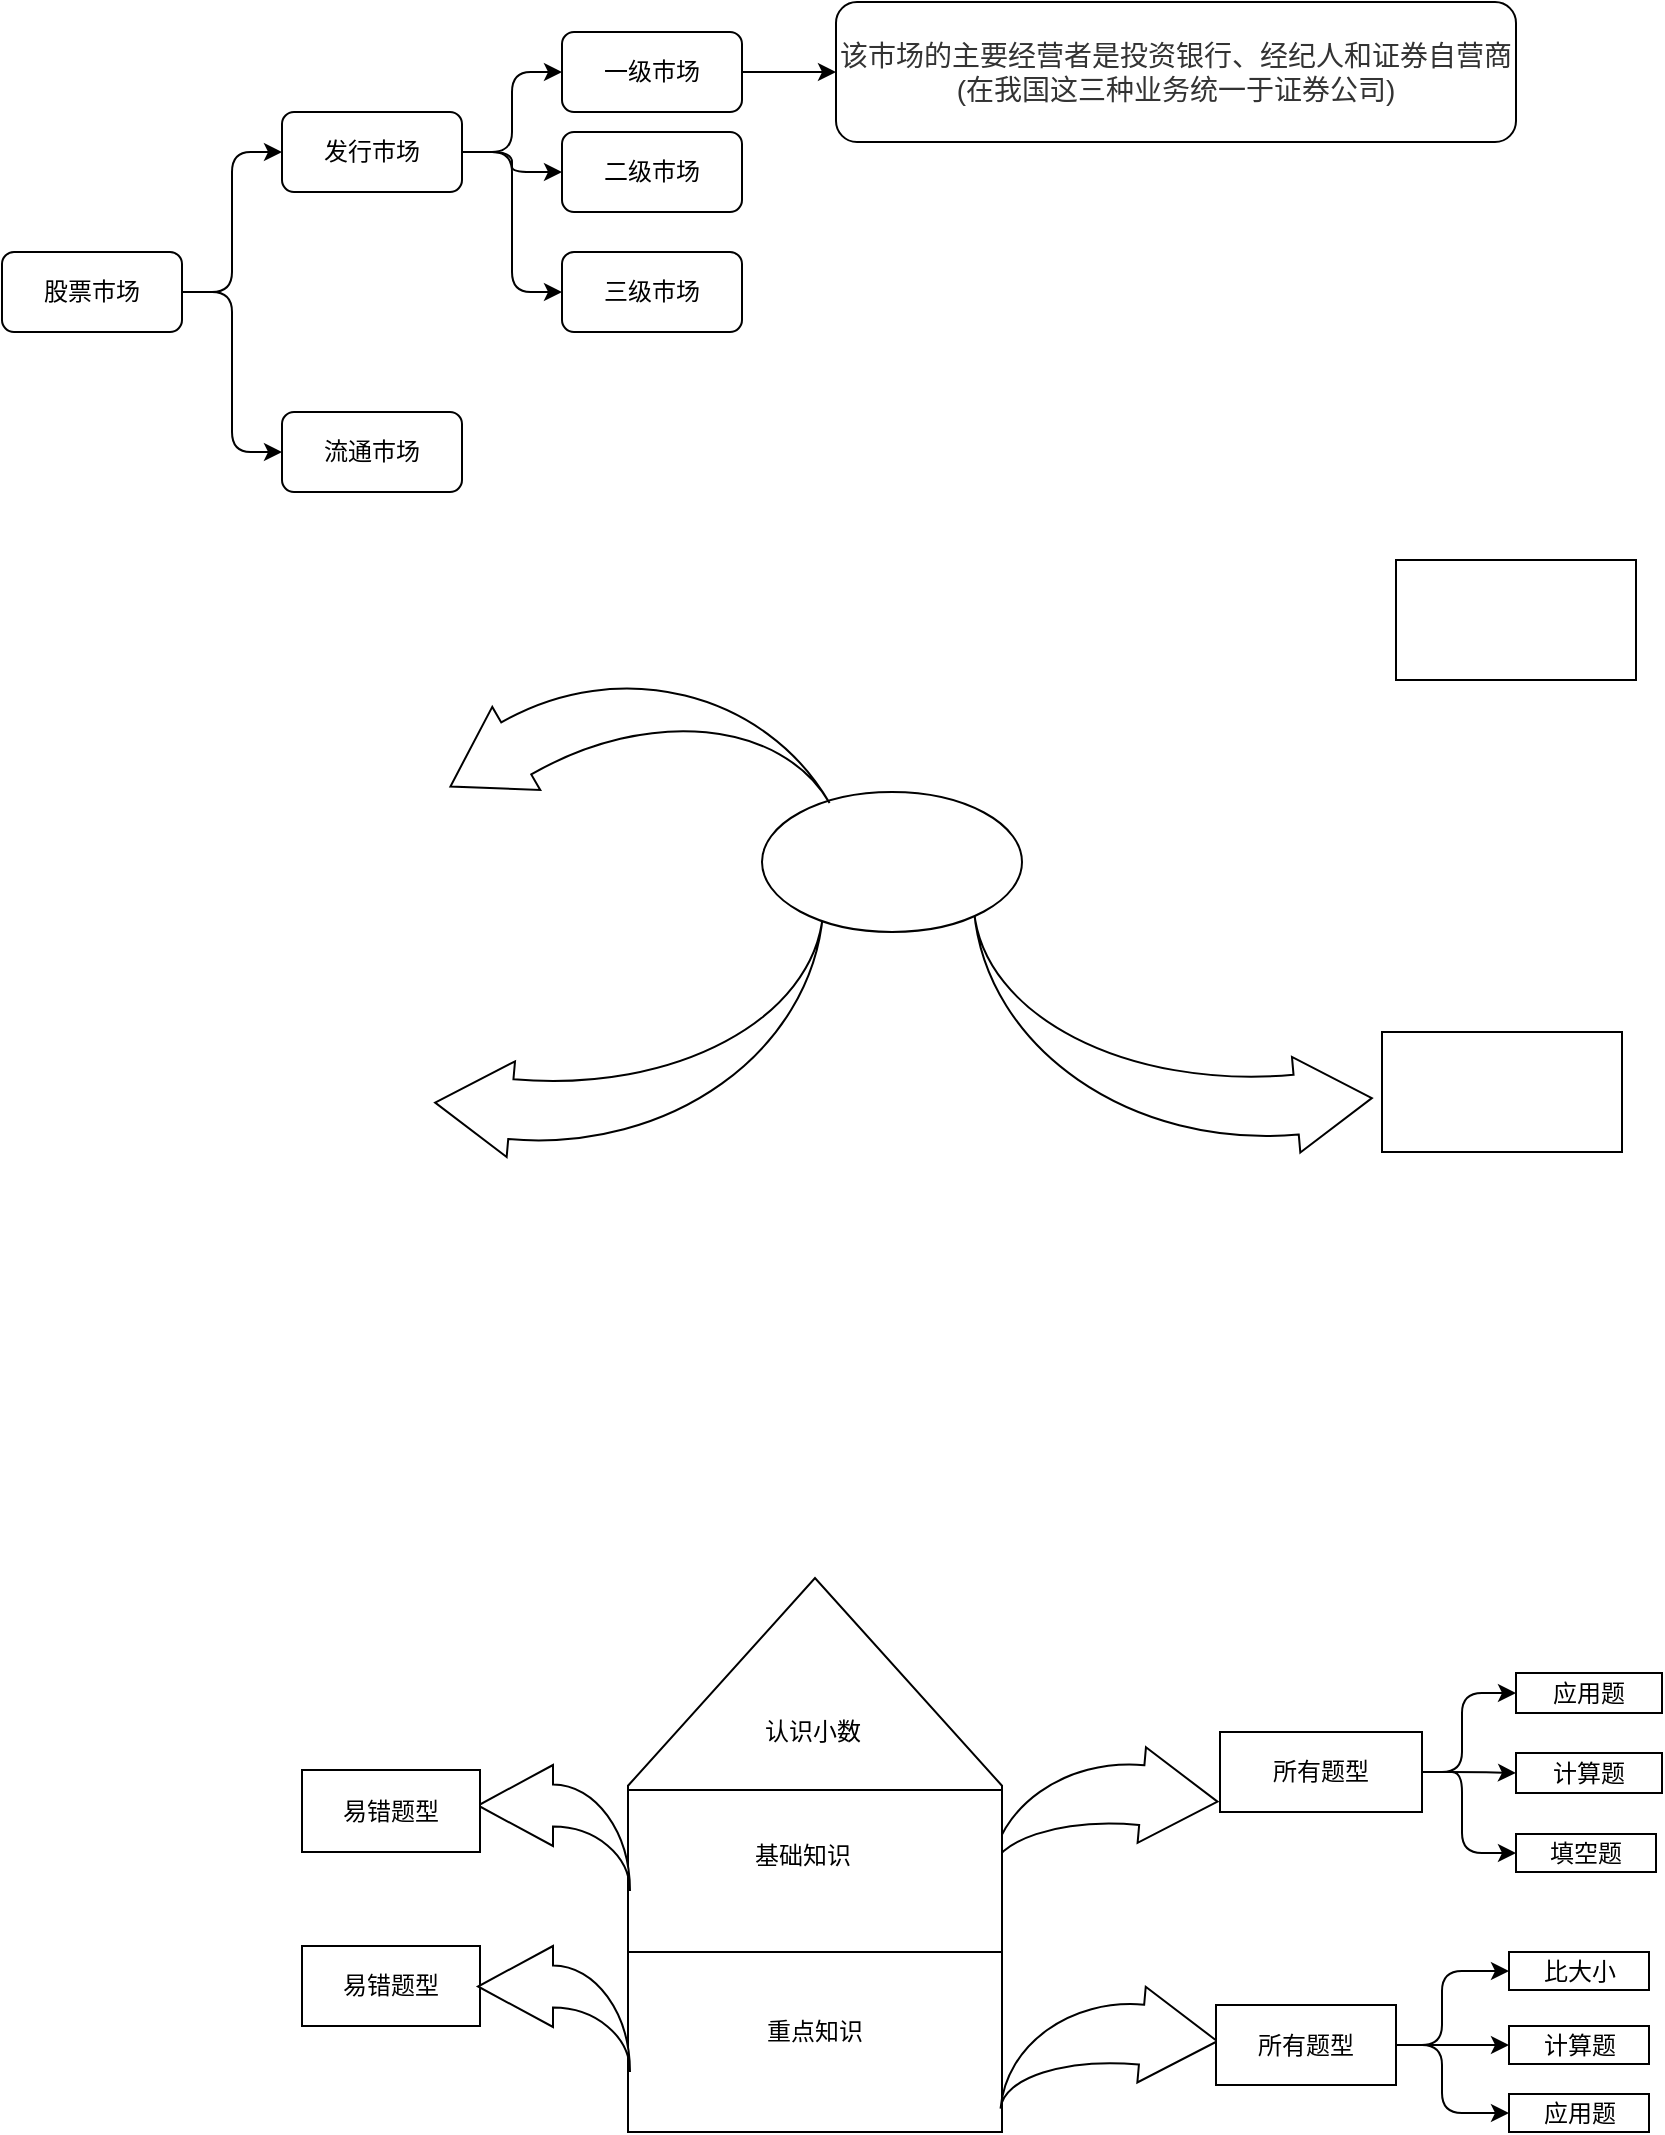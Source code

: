 <mxfile version="12.4.3" type="github" pages="1">
  <diagram id="Hu7lbrIVspSncEt7lW_I" name="Page-1">
    <mxGraphModel dx="782" dy="501" grid="1" gridSize="10" guides="1" tooltips="1" connect="1" arrows="1" fold="1" page="1" pageScale="1" pageWidth="827" pageHeight="1169" math="0" shadow="0">
      <root>
        <mxCell id="0"/>
        <mxCell id="1" parent="0"/>
        <mxCell id="p-h15RsdW0nm763Yp3lO-19" value="" style="html=1;shadow=0;dashed=0;align=center;verticalAlign=middle;shape=mxgraph.arrows2.jumpInArrow;dy=15;dx=38;arrowHead=48;rotation=5;flipV=1;flipH=1;" parent="1" vertex="1">
          <mxGeometry x="290" y="522.5" width="185" height="135" as="geometry"/>
        </mxCell>
        <mxCell id="p-h15RsdW0nm763Yp3lO-1" value="股票市场" style="rounded=1;whiteSpace=wrap;html=1;" parent="1" vertex="1">
          <mxGeometry x="70" y="200" width="90" height="40" as="geometry"/>
        </mxCell>
        <mxCell id="p-h15RsdW0nm763Yp3lO-2" value="流通市场" style="rounded=1;whiteSpace=wrap;html=1;" parent="1" vertex="1">
          <mxGeometry x="210" y="280" width="90" height="40" as="geometry"/>
        </mxCell>
        <mxCell id="p-h15RsdW0nm763Yp3lO-3" value="发行市场" style="rounded=1;whiteSpace=wrap;html=1;" parent="1" vertex="1">
          <mxGeometry x="210" y="130" width="90" height="40" as="geometry"/>
        </mxCell>
        <mxCell id="p-h15RsdW0nm763Yp3lO-4" value="二级市场" style="rounded=1;whiteSpace=wrap;html=1;" parent="1" vertex="1">
          <mxGeometry x="350" y="140" width="90" height="40" as="geometry"/>
        </mxCell>
        <mxCell id="p-h15RsdW0nm763Yp3lO-5" value="三级市场" style="rounded=1;whiteSpace=wrap;html=1;" parent="1" vertex="1">
          <mxGeometry x="350" y="200" width="90" height="40" as="geometry"/>
        </mxCell>
        <mxCell id="p-h15RsdW0nm763Yp3lO-8" value="" style="edgeStyle=orthogonalEdgeStyle;rounded=0;orthogonalLoop=1;jettySize=auto;html=1;" parent="1" source="p-h15RsdW0nm763Yp3lO-6" target="p-h15RsdW0nm763Yp3lO-7" edge="1">
          <mxGeometry relative="1" as="geometry"/>
        </mxCell>
        <object label="一级市场" id="p-h15RsdW0nm763Yp3lO-6">
          <mxCell style="rounded=1;whiteSpace=wrap;html=1;" parent="1" vertex="1">
            <mxGeometry x="350" y="90" width="90" height="40" as="geometry"/>
          </mxCell>
        </object>
        <object label="&lt;span style=&quot;color: rgb(51 , 51 , 51) ; font-family: &amp;#34;arial&amp;#34; , , sans-serif ; font-size: 14px ; text-indent: 28px ; background-color: rgb(255 , 255 , 255)&quot;&gt;该市场的主要经营者是投资银行、经纪人和证券自营商&lt;br&gt;(在我国这三种业务统一于证券公司)&lt;/span&gt;" id="p-h15RsdW0nm763Yp3lO-7">
          <mxCell style="rounded=1;whiteSpace=wrap;html=1;" parent="1" vertex="1">
            <mxGeometry x="487" y="75" width="340" height="70" as="geometry"/>
          </mxCell>
        </object>
        <mxCell id="p-h15RsdW0nm763Yp3lO-9" value="" style="edgeStyle=elbowEdgeStyle;elbow=horizontal;endArrow=classic;html=1;entryX=0;entryY=0.5;entryDx=0;entryDy=0;exitX=1;exitY=0.5;exitDx=0;exitDy=0;" parent="1" source="p-h15RsdW0nm763Yp3lO-1" target="p-h15RsdW0nm763Yp3lO-3" edge="1">
          <mxGeometry width="50" height="50" relative="1" as="geometry">
            <mxPoint x="160" y="180" as="sourcePoint"/>
            <mxPoint x="210" y="130" as="targetPoint"/>
          </mxGeometry>
        </mxCell>
        <mxCell id="p-h15RsdW0nm763Yp3lO-10" value="" style="edgeStyle=elbowEdgeStyle;elbow=horizontal;endArrow=classic;html=1;entryX=0;entryY=0.5;entryDx=0;entryDy=0;exitX=1;exitY=0.5;exitDx=0;exitDy=0;" parent="1" source="p-h15RsdW0nm763Yp3lO-1" target="p-h15RsdW0nm763Yp3lO-2" edge="1">
          <mxGeometry width="50" height="50" relative="1" as="geometry">
            <mxPoint x="170" y="230" as="sourcePoint"/>
            <mxPoint x="220" y="160" as="targetPoint"/>
          </mxGeometry>
        </mxCell>
        <mxCell id="p-h15RsdW0nm763Yp3lO-11" value="" style="edgeStyle=elbowEdgeStyle;elbow=horizontal;endArrow=classic;html=1;entryX=0;entryY=0.5;entryDx=0;entryDy=0;exitX=1;exitY=0.5;exitDx=0;exitDy=0;" parent="1" source="p-h15RsdW0nm763Yp3lO-3" target="p-h15RsdW0nm763Yp3lO-6" edge="1">
          <mxGeometry width="50" height="50" relative="1" as="geometry">
            <mxPoint x="170" y="230" as="sourcePoint"/>
            <mxPoint x="220" y="310" as="targetPoint"/>
          </mxGeometry>
        </mxCell>
        <mxCell id="p-h15RsdW0nm763Yp3lO-12" value="" style="edgeStyle=elbowEdgeStyle;elbow=horizontal;endArrow=classic;html=1;entryX=0;entryY=0.5;entryDx=0;entryDy=0;exitX=1;exitY=0.5;exitDx=0;exitDy=0;" parent="1" source="p-h15RsdW0nm763Yp3lO-3" target="p-h15RsdW0nm763Yp3lO-5" edge="1">
          <mxGeometry width="50" height="50" relative="1" as="geometry">
            <mxPoint x="310" y="160" as="sourcePoint"/>
            <mxPoint x="360" y="120" as="targetPoint"/>
          </mxGeometry>
        </mxCell>
        <mxCell id="p-h15RsdW0nm763Yp3lO-13" value="" style="edgeStyle=elbowEdgeStyle;elbow=horizontal;endArrow=classic;html=1;entryX=0;entryY=0.5;entryDx=0;entryDy=0;exitX=1;exitY=0.5;exitDx=0;exitDy=0;" parent="1" source="p-h15RsdW0nm763Yp3lO-3" target="p-h15RsdW0nm763Yp3lO-4" edge="1">
          <mxGeometry width="50" height="50" relative="1" as="geometry">
            <mxPoint x="320" y="170" as="sourcePoint"/>
            <mxPoint x="370" y="130" as="targetPoint"/>
          </mxGeometry>
        </mxCell>
        <mxCell id="p-h15RsdW0nm763Yp3lO-15" value="&lt;font color=&quot;#ba0000&quot; face=&quot;monospace&quot;&gt;&lt;span style=&quot;font-size: 0px ; background-color: rgb(248 , 249 , 250)&quot;&gt;c&lt;/span&gt;&lt;/font&gt;&lt;span style=&quot;color: rgba(0 , 0 , 0 , 0) ; font-family: monospace ; font-size: 0px ; background-color: rgb(248 , 249 , 250)&quot;&gt;%3CmxGraphModel%3E%3Croot%3E%3CmxCell%20id%3D%220%22%2F%3E%3CmxCell%20id%3D%221%22%20parent%3D%220%22%2F%3E%3CmxCell%20id%3D%222%22%20value%3D%22%22%20style%3D%22html%3D1%3Bshadow%3D0%3Bdashed%3D0%3Balign%3Dcenter%3BverticalAlign%3Dmiddle%3Bshape%3Dmxgraph.arrows2.jumpInArrow%3Bdy%3D15%3Bdx%3D38%3BarrowHead%3D48%3Brotation%3D5%3B%22%20vertex%3D%221%22%20parent%3D%221%22%3E%3CmxGeometry%20x%3D%22560%22%20y%3D%22354%22%20width%3D%22200%22%20height%3D%22135%22%20as%3D%22geometry%22%2F%3E%3C%2FmxCell%3E%3C%2Froot%3E%3C%2FmxGraphModel%3E&lt;/span&gt;&lt;span style=&quot;color: rgba(0 , 0 , 0 , 0) ; font-family: monospace ; font-size: 0px ; background-color: rgb(248 , 249 , 250)&quot;&gt;%3CmxGraphModel%3E%3Croot%3E%3CmxCell%20id%3D%220%22%2F%3E%3CmxCell%20id%3D%221%22%20parent%3D%220%22%2F%3E%3CmxCell%20id%3D%222%22%20value%3D%22%22%20style%3D%22html%3D1%3Bshadow%3D0%3Bdashed%3D0%3Balign%3Dcenter%3BverticalAlign%3Dmiddle%3Bshape%3Dmxgraph.arrows2.jumpInArrow%3Bdy%3D15%3Bdx%3D38%3BarrowHead%3D48%3Brotation%3D5%3B%22%20vertex%3D%221%22%20parent%3D%221%22%3E%3CmxGeometry%20x%3D%22560%22%20y%3D%22354%22%20width%3D%22200%22%20height%3D%22135%22%20as%3D%22geometry%22%2F%3E%3C%2FmxCell%3E%3C%2Froot%3E%3C%2FmxGraphModel%3E&lt;/span&gt;&lt;span style=&quot;color: rgba(0 , 0 , 0 , 0) ; font-family: monospace ; font-size: 0px ; background-color: rgb(248 , 249 , 250)&quot;&gt;%3CmxGraphModel%3E%3Croot%3E%3CmxCell%20id%3D%220%22%2F%3E%3CmxCell%20id%3D%221%22%20parent%3D%220%22%2F%3E%3CmxCell%20id%3D%222%22%20value%3D%22%22%20style%3D%22html%3D1%3Bshadow%3D0%3Bdashed%3D0%3Balign%3Dcenter%3BverticalAlign%3Dmiddle%3Bshape%3Dmxgraph.arrows2.jumpInArrow%3Bdy%3D15%3Bdx%3D38%3BarrowHead%3D48%3Brotation%3D5%3B%22%20vertex%3D%221%22%20parent%3D%221%22%3E%3CmxGeometry%20x%3D%22560%22%20y%3D%22354%22%20width%3D%22200%22%20height%3D%22135%22%20as%3D%22geometry%22%2F%3E%3C%2FmxCell%3E%3C%2Froot%3E%3C%2FmxGraphModel%3E&lt;/span&gt;&lt;span style=&quot;color: rgba(0 , 0 , 0 , 0) ; font-family: monospace ; font-size: 0px ; background-color: rgb(248 , 249 , 250)&quot;&gt;%3CmxGraphModel%3E%3Croot%3E%3CmxCell%20id%3D%220%22%2F%3E%3CmxCell%20id%3D%221%22%20parent%3D%220%22%2F%3E%3CmxCell%20id%3D%222%22%20value%3D%22%22%20style%3D%22html%3D1%3Bshadow%3D0%3Bdashed%3D0%3Balign%3Dcenter%3BverticalAlign%3Dmiddle%3Bshape%3Dmxgraph.arrows2.jumpInArrow%3Bdy%3D15%3Bdx%3D38%3BarrowHead%3D48%3Brotation%3D5%3B%22%20vertex%3D%221%22%20parent%3D%221%22%3E%3CmxGeometry%20x%3D%22560%22%20y%3D%22354%22%20width%3D%22200%22%20height%3D%22135%22%20as%3D%22geometry%22%2F%3E%3C%2FmxCell%3E%3C%2Froot%3E%3C%2FmxGraphModel%3E&lt;/span&gt;&lt;span style=&quot;color: rgba(0 , 0 , 0 , 0) ; font-family: monospace ; font-size: 0px ; background-color: rgb(248 , 249 , 250)&quot;&gt;%3CmxGraphModel%3E%3Croot%3E%3CmxCell%20id%3D%220%22%2F%3E%3CmxCell%20id%3D%221%22%20parent%3D%220%22%2F%3E%3CmxCell%20id%3D%222%22%20value%3D%22%22%20style%3D%22html%3D1%3Bshadow%3D0%3Bdashed%3D0%3Balign%3Dcenter%3BverticalAlign%3Dmiddle%3Bshape%3Dmxgraph.arrows2.jumpInArrow%3Bdy%3D15%3Bdx%3D38%3BarrowHead%3D48%3Brotation%3D5%3B%22%20vertex%3D%221%22%20parent%3D%221%22%3E%3CmxGeometry%20x%3D%22560%22%20y%3D%22354%22%20width%3D%22200%22%20height%3D%22135%22%20as%3D%22geometry%22%2F%3E%3C%2FmxCell%3E%3C%2Froot%3E%3C%2FmxGraphModel%3E&lt;/span&gt;&lt;span style=&quot;color: rgba(0 , 0 , 0 , 0) ; font-family: monospace ; font-size: 0px ; background-color: rgb(248 , 249 , 250)&quot;&gt;%3CmxGraphModel%3E%3Croot%3E%3CmxCell%20id%3D%220%22%2F%3E%3CmxCell%20id%3D%221%22%20parent%3D%220%22%2F%3E%3CmxCell%20id%3D%222%22%20value%3D%22%22%20style%3D%22html%3D1%3Bshadow%3D0%3Bdashed%3D0%3Balign%3Dcenter%3BverticalAlign%3Dmiddle%3Bshape%3Dmxgraph.arrows2.jumpInArrow%3Bdy%3D15%3Bdx%3D38%3BarrowHead%3D48%3Brotation%3D5%3B%22%20vertex%3D%221%22%20parent%3D%221%22%3E%3CmxGeometry%20x%3D%22560%22%20y%3D%22354%22%20width%3D%22200%22%20height%3D%22135%22%20as%3D%22geometry%22%2F%3E%3C%2FmxCell%3E%3C%2Froot%3E%3C%2FmxGraphModel%3E&lt;/span&gt;&lt;span style=&quot;color: rgba(0 , 0 , 0 , 0) ; font-family: monospace ; font-size: 0px ; background-color: rgb(248 , 249 , 250)&quot;&gt;%3CmxGraphModel%3E%3Croot%3E%3CmxCell%20id%3D%220%22%2F%3E%3CmxCell%20id%3D%221%22%20parent%3D%220%22%2F%3E%3CmxCell%20id%3D%222%22%20value%3D%22%22%20style%3D%22html%3D1%3Bshadow%3D0%3Bdashed%3D0%3Balign%3Dcenter%3BverticalAlign%3Dmiddle%3Bshape%3Dmxgraph.arrows2.jumpInArrow%3Bdy%3D15%3Bdx%3D38%3BarrowHead%3D48%3Brotation%3D5%3B%22%20vertex%3D%221%22%20parent%3D%221%22%3E%3CmxGeometry%20x%3D%22560%22%20y%3D%22354%22%20width%3D%22200%22%20height%3D%22135%22%20as%3D%22geometry%22%2F%3E%3C%2FmxCell%3E%3C%2Froot%3E%3C%2FmxGraphModel%3E&lt;/span&gt;" style="html=1;shadow=0;dashed=0;align=center;verticalAlign=middle;shape=mxgraph.arrows2.jumpInArrow;dy=15;dx=38;arrowHead=48;rotation=5;" parent="1" vertex="1">
          <mxGeometry x="567" y="946" width="110" height="70" as="geometry"/>
        </mxCell>
        <mxCell id="p-h15RsdW0nm763Yp3lO-16" value="" style="html=1;shadow=0;dashed=0;align=center;verticalAlign=middle;shape=mxgraph.arrows2.jumpInArrow;dy=15;dx=38;arrowHead=48;rotation=85;direction=north;flipV=0;flipH=1;" parent="1" vertex="1">
          <mxGeometry x="589" y="493" width="135" height="190" as="geometry"/>
        </mxCell>
        <mxCell id="p-h15RsdW0nm763Yp3lO-14" value="" style="ellipse;whiteSpace=wrap;html=1;" parent="1" vertex="1">
          <mxGeometry x="450" y="470" width="130" height="70" as="geometry"/>
        </mxCell>
        <mxCell id="p-h15RsdW0nm763Yp3lO-17" value="" style="rounded=0;whiteSpace=wrap;html=1;" parent="1" vertex="1">
          <mxGeometry x="767" y="354" width="120" height="60" as="geometry"/>
        </mxCell>
        <mxCell id="p-h15RsdW0nm763Yp3lO-18" value="" style="rounded=0;whiteSpace=wrap;html=1;" parent="1" vertex="1">
          <mxGeometry x="760" y="590" width="120" height="60" as="geometry"/>
        </mxCell>
        <mxCell id="p-h15RsdW0nm763Yp3lO-20" value="" style="html=1;shadow=0;dashed=0;align=center;verticalAlign=middle;shape=mxgraph.arrows2.jumpInArrow;dy=15;dx=38;arrowHead=48;rotation=60;flipV=0;flipH=1;direction=south;" parent="1" vertex="1">
          <mxGeometry x="320" y="381" width="126" height="160" as="geometry"/>
        </mxCell>
        <mxCell id="p-h15RsdW0nm763Yp3lO-25" value="" style="shape=offPageConnector;whiteSpace=wrap;html=1;direction=west;" parent="1" vertex="1">
          <mxGeometry x="383" y="863" width="187" height="277" as="geometry"/>
        </mxCell>
        <mxCell id="p-h15RsdW0nm763Yp3lO-28" value="&lt;span style=&quot;color: rgba(0 , 0 , 0 , 0) ; font-family: monospace ; font-size: 0px&quot;&gt;%3CmxGraphModel%3E%3Croot%3E%3CmxCell%20id%3D%220%22%2F%3E%3CmxCell%20id%3D%221%22%20parent%3D%220%22%2F%3E%3CmxCell%20id%3D%222%22%20value%3D%22%26lt%3Bspan%20style%3D%26quot%3Bcolor%3A%20rgba(0%20%2C%200%20%2C%200%20%2C%200)%20%3B%20font-family%3A%20monospace%20%3B%20font-size%3A%200px%20%3B%20background-color%3A%20rgb(248%20%2C%20249%20%2C%20250)%26quot%3B%26gt%3B%253CmxGraphModel%253E%253Croot%253E%253CmxCell%2520id%253D%25220%2522%252F%253E%253CmxCell%2520id%253D%25221%2522%2520parent%253D%25220%2522%252F%253E%253CmxCell%2520id%253D%25222%2522%2520value%253D%2522%2522%2520style%253D%2522endArrow%253Dnone%253Bhtml%253D1%253B%2522%2520edge%253D%25221%2522%2520parent%253D%25221%2522%253E%253CmxGeometry%2520width%253D%252250%2522%2520height%253D%252250%2522%2520relative%253D%25221%2522%2520as%253D%2522geometry%2522%253E%253CmxPoint%2520x%253D%2522330%2522%2520y%253D%2522880%2522%2520as%253D%2522sourcePoint%2522%252F%253E%253CmxPoint%2520x%253D%2522400%2522%2520y%253D%2522840%2522%2520as%253D%2522targetPoint%2522%252F%253E%253C%252FmxGeometry%253E%253C%252FmxCell%253E%253C%252Froot%253E%253C%252FmxGraphModel%253E%26lt%3B%2Fspan%26gt%3B%22%20style%3D%22endArrow%3Dnone%3Bhtml%3D1%3B%22%20edge%3D%221%22%20parent%3D%221%22%3E%3CmxGeometry%20width%3D%2250%22%20height%3D%2250%22%20relative%3D%221%22%20as%3D%22geometry%22%3E%3CmxPoint%20x%3D%22330%22%20y%3D%22880%22%20as%3D%22sourcePoint%22%2F%3E%3CmxPoint%20x%3D%22400%22%20y%3D%22840%22%20as%3D%22targetPoint%22%2F%3E%3C%2FmxGeometry%3E%3C%2FmxCell%3E%3C%2Froot%3E%3C%2FmxGraphModel%3E&lt;/span&gt;&lt;span style=&quot;color: rgba(0 , 0 , 0 , 0) ; font-family: monospace ; font-size: 0px ; white-space: nowrap&quot;&gt;%3CmxGraphModel%3E%3Croot%3E%3CmxCell%20id%3D%220%22%2F%3E%3CmxCell%20id%3D%221%22%20parent%3D%220%22%2F%3E%3CmxCell%20id%3D%222%22%20value%3D%22%26lt%3Bspan%20style%3D%26quot%3Bcolor%3A%20rgba(0%20%2C%200%20%2C%200%20%2C%200)%20%3B%20font-family%3A%20monospace%20%3B%20font-size%3A%200px%20%3B%20background-color%3A%20rgb(248%20%2C%20249%20%2C%20250)%26quot%3B%26gt%3B%253CmxGraphModel%253E%253Croot%253E%253CmxCell%2520id%253D%25220%2522%252F%253E%253CmxCell%2520id%253D%25221%2522%2520parent%253D%25220%2522%252F%253E%253CmxCell%2520id%253D%25222%2522%2520value%253D%2522%2522%2520style%253D%2522endArrow%253Dnone%253Bhtml%253D1%253B%2522%2520edge%253D%25221%2522%2520parent%253D%25221%2522%253E%253CmxGeometry%2520width%253D%252250%2522%2520height%253D%252250%2522%2520relative%253D%25221%2522%2520as%253D%2522geometry%2522%253E%253CmxPoint%2520x%253D%2522330%2522%2520y%253D%2522880%2522%2520as%253D%2522sourcePoint%2522%252F%253E%253CmxPoint%2520x%253D%2522400%2522%2520y%253D%2522840%2522%2520as%253D%2522targetPoint%2522%252F%253E%253C%252FmxGeometry%253E%253C%252FmxCell%253E%253C%252Froot%253E%253C%252FmxGraphModel%253E%26lt%3B%2Fspan%26gt%3B%22%20style%3D%22endArrow%3Dnone%3Bhtml%3D1%3B%22%20edge%3D%221%22%20parent%3D%221%22%3E%3CmxGeometry%20width%3D%2250%22%20height%3D%2250%22%20relative%3D%221%22%20as%3D%22geometry%22%3E%3CmxPoint%20x%3D%22330%22%20y%3D%22880%22%20as%3D%22sourcePoint%22%2F%3E%3CmxPoint%20x%3D%22400%22%20y%3D%22840%22%20as%3D%22targetPoint%22%2F%3E%3C%2FmxGeometry%3E%3C%2FmxCell%3E%3C%2Froot%3E%3C%2FmxGraphModel%3E&lt;/span&gt;" style="rounded=0;whiteSpace=wrap;html=1;" parent="1" vertex="1">
          <mxGeometry x="383" y="969" width="187" height="81" as="geometry"/>
        </mxCell>
        <mxCell id="p-h15RsdW0nm763Yp3lO-29" value="基础知识" style="text;html=1;align=center;verticalAlign=middle;resizable=0;points=[];;autosize=1;" parent="1" vertex="1">
          <mxGeometry x="440" y="991.5" width="60" height="20" as="geometry"/>
        </mxCell>
        <mxCell id="p-h15RsdW0nm763Yp3lO-30" value="重点知识" style="text;html=1;align=center;verticalAlign=middle;resizable=0;points=[];;autosize=1;" parent="1" vertex="1">
          <mxGeometry x="446" y="1080" width="60" height="20" as="geometry"/>
        </mxCell>
        <mxCell id="p-h15RsdW0nm763Yp3lO-31" value="认识小数" style="text;html=1;align=center;verticalAlign=middle;resizable=0;points=[];;autosize=1;" parent="1" vertex="1">
          <mxGeometry x="445" y="930" width="60" height="20" as="geometry"/>
        </mxCell>
        <mxCell id="p-h15RsdW0nm763Yp3lO-34" value="&lt;font color=&quot;#ba0000&quot; face=&quot;monospace&quot;&gt;&lt;span style=&quot;font-size: 0px ; background-color: rgb(248 , 249 , 250)&quot;&gt;c&lt;/span&gt;&lt;/font&gt;&lt;span style=&quot;color: rgba(0 , 0 , 0 , 0) ; font-family: monospace ; font-size: 0px ; background-color: rgb(248 , 249 , 250)&quot;&gt;%3CmxGraphModel%3E%3Croot%3E%3CmxCell%20id%3D%220%22%2F%3E%3CmxCell%20id%3D%221%22%20parent%3D%220%22%2F%3E%3CmxCell%20id%3D%222%22%20value%3D%22%22%20style%3D%22html%3D1%3Bshadow%3D0%3Bdashed%3D0%3Balign%3Dcenter%3BverticalAlign%3Dmiddle%3Bshape%3Dmxgraph.arrows2.jumpInArrow%3Bdy%3D15%3Bdx%3D38%3BarrowHead%3D48%3Brotation%3D5%3B%22%20vertex%3D%221%22%20parent%3D%221%22%3E%3CmxGeometry%20x%3D%22560%22%20y%3D%22354%22%20width%3D%22200%22%20height%3D%22135%22%20as%3D%22geometry%22%2F%3E%3C%2FmxCell%3E%3C%2Froot%3E%3C%2FmxGraphModel%3E&lt;/span&gt;&lt;span style=&quot;color: rgba(0 , 0 , 0 , 0) ; font-family: monospace ; font-size: 0px ; background-color: rgb(248 , 249 , 250)&quot;&gt;%3CmxGraphModel%3E%3Croot%3E%3CmxCell%20id%3D%220%22%2F%3E%3CmxCell%20id%3D%221%22%20parent%3D%220%22%2F%3E%3CmxCell%20id%3D%222%22%20value%3D%22%22%20style%3D%22html%3D1%3Bshadow%3D0%3Bdashed%3D0%3Balign%3Dcenter%3BverticalAlign%3Dmiddle%3Bshape%3Dmxgraph.arrows2.jumpInArrow%3Bdy%3D15%3Bdx%3D38%3BarrowHead%3D48%3Brotation%3D5%3B%22%20vertex%3D%221%22%20parent%3D%221%22%3E%3CmxGeometry%20x%3D%22560%22%20y%3D%22354%22%20width%3D%22200%22%20height%3D%22135%22%20as%3D%22geometry%22%2F%3E%3C%2FmxCell%3E%3C%2Froot%3E%3C%2FmxGraphModel%3E&lt;/span&gt;&lt;span style=&quot;color: rgba(0 , 0 , 0 , 0) ; font-family: monospace ; font-size: 0px ; background-color: rgb(248 , 249 , 250)&quot;&gt;%3CmxGraphModel%3E%3Croot%3E%3CmxCell%20id%3D%220%22%2F%3E%3CmxCell%20id%3D%221%22%20parent%3D%220%22%2F%3E%3CmxCell%20id%3D%222%22%20value%3D%22%22%20style%3D%22html%3D1%3Bshadow%3D0%3Bdashed%3D0%3Balign%3Dcenter%3BverticalAlign%3Dmiddle%3Bshape%3Dmxgraph.arrows2.jumpInArrow%3Bdy%3D15%3Bdx%3D38%3BarrowHead%3D48%3Brotation%3D5%3B%22%20vertex%3D%221%22%20parent%3D%221%22%3E%3CmxGeometry%20x%3D%22560%22%20y%3D%22354%22%20width%3D%22200%22%20height%3D%22135%22%20as%3D%22geometry%22%2F%3E%3C%2FmxCell%3E%3C%2Froot%3E%3C%2FmxGraphModel%3E&lt;/span&gt;&lt;span style=&quot;color: rgba(0 , 0 , 0 , 0) ; font-family: monospace ; font-size: 0px ; background-color: rgb(248 , 249 , 250)&quot;&gt;%3CmxGraphModel%3E%3Croot%3E%3CmxCell%20id%3D%220%22%2F%3E%3CmxCell%20id%3D%221%22%20parent%3D%220%22%2F%3E%3CmxCell%20id%3D%222%22%20value%3D%22%22%20style%3D%22html%3D1%3Bshadow%3D0%3Bdashed%3D0%3Balign%3Dcenter%3BverticalAlign%3Dmiddle%3Bshape%3Dmxgraph.arrows2.jumpInArrow%3Bdy%3D15%3Bdx%3D38%3BarrowHead%3D48%3Brotation%3D5%3B%22%20vertex%3D%221%22%20parent%3D%221%22%3E%3CmxGeometry%20x%3D%22560%22%20y%3D%22354%22%20width%3D%22200%22%20height%3D%22135%22%20as%3D%22geometry%22%2F%3E%3C%2FmxCell%3E%3C%2Froot%3E%3C%2FmxGraphModel%3E&lt;/span&gt;&lt;span style=&quot;color: rgba(0 , 0 , 0 , 0) ; font-family: monospace ; font-size: 0px ; background-color: rgb(248 , 249 , 250)&quot;&gt;%3CmxGraphModel%3E%3Croot%3E%3CmxCell%20id%3D%220%22%2F%3E%3CmxCell%20id%3D%221%22%20parent%3D%220%22%2F%3E%3CmxCell%20id%3D%222%22%20value%3D%22%22%20style%3D%22html%3D1%3Bshadow%3D0%3Bdashed%3D0%3Balign%3Dcenter%3BverticalAlign%3Dmiddle%3Bshape%3Dmxgraph.arrows2.jumpInArrow%3Bdy%3D15%3Bdx%3D38%3BarrowHead%3D48%3Brotation%3D5%3B%22%20vertex%3D%221%22%20parent%3D%221%22%3E%3CmxGeometry%20x%3D%22560%22%20y%3D%22354%22%20width%3D%22200%22%20height%3D%22135%22%20as%3D%22geometry%22%2F%3E%3C%2FmxCell%3E%3C%2Froot%3E%3C%2FmxGraphModel%3E&lt;/span&gt;&lt;span style=&quot;color: rgba(0 , 0 , 0 , 0) ; font-family: monospace ; font-size: 0px ; background-color: rgb(248 , 249 , 250)&quot;&gt;%3CmxGraphModel%3E%3Croot%3E%3CmxCell%20id%3D%220%22%2F%3E%3CmxCell%20id%3D%221%22%20parent%3D%220%22%2F%3E%3CmxCell%20id%3D%222%22%20value%3D%22%22%20style%3D%22html%3D1%3Bshadow%3D0%3Bdashed%3D0%3Balign%3Dcenter%3BverticalAlign%3Dmiddle%3Bshape%3Dmxgraph.arrows2.jumpInArrow%3Bdy%3D15%3Bdx%3D38%3BarrowHead%3D48%3Brotation%3D5%3B%22%20vertex%3D%221%22%20parent%3D%221%22%3E%3CmxGeometry%20x%3D%22560%22%20y%3D%22354%22%20width%3D%22200%22%20height%3D%22135%22%20as%3D%22geometry%22%2F%3E%3C%2FmxCell%3E%3C%2Froot%3E%3C%2FmxGraphModel%3E&lt;/span&gt;&lt;span style=&quot;color: rgba(0 , 0 , 0 , 0) ; font-family: monospace ; font-size: 0px ; background-color: rgb(248 , 249 , 250)&quot;&gt;%3CmxGraphModel%3E%3Croot%3E%3CmxCell%20id%3D%220%22%2F%3E%3CmxCell%20id%3D%221%22%20parent%3D%220%22%2F%3E%3CmxCell%20id%3D%222%22%20value%3D%22%22%20style%3D%22html%3D1%3Bshadow%3D0%3Bdashed%3D0%3Balign%3Dcenter%3BverticalAlign%3Dmiddle%3Bshape%3Dmxgraph.arrows2.jumpInArrow%3Bdy%3D15%3Bdx%3D38%3BarrowHead%3D48%3Brotation%3D5%3B%22%20vertex%3D%221%22%20parent%3D%221%22%3E%3CmxGeometry%20x%3D%22560%22%20y%3D%22354%22%20width%3D%22200%22%20height%3D%22135%22%20as%3D%22geometry%22%2F%3E%3C%2FmxCell%3E%3C%2Froot%3E%3C%2FmxGraphModel%3E&lt;/span&gt;" style="html=1;shadow=0;dashed=0;align=center;verticalAlign=middle;shape=mxgraph.arrows2.jumpInArrow;dy=10.5;dx=37.5;arrowHead=40.5;rotation=-90;direction=north;flipV=0;flipH=1;" parent="1" vertex="1">
          <mxGeometry x="314.5" y="950" width="63" height="76" as="geometry"/>
        </mxCell>
        <mxCell id="p-h15RsdW0nm763Yp3lO-37" value="易错题型" style="rounded=0;whiteSpace=wrap;html=1;" parent="1" vertex="1">
          <mxGeometry x="220" y="959" width="89" height="41" as="geometry"/>
        </mxCell>
        <mxCell id="p-h15RsdW0nm763Yp3lO-39" value="所有题型" style="rounded=0;whiteSpace=wrap;html=1;" parent="1" vertex="1">
          <mxGeometry x="679" y="940" width="101" height="40" as="geometry"/>
        </mxCell>
        <mxCell id="p-h15RsdW0nm763Yp3lO-40" value="&lt;font color=&quot;#ba0000&quot; face=&quot;monospace&quot;&gt;&lt;span style=&quot;font-size: 0px ; background-color: rgb(248 , 249 , 250)&quot;&gt;c&lt;/span&gt;&lt;/font&gt;&lt;span style=&quot;color: rgba(0 , 0 , 0 , 0) ; font-family: monospace ; font-size: 0px ; background-color: rgb(248 , 249 , 250)&quot;&gt;%3CmxGraphModel%3E%3Croot%3E%3CmxCell%20id%3D%220%22%2F%3E%3CmxCell%20id%3D%221%22%20parent%3D%220%22%2F%3E%3CmxCell%20id%3D%222%22%20value%3D%22%22%20style%3D%22html%3D1%3Bshadow%3D0%3Bdashed%3D0%3Balign%3Dcenter%3BverticalAlign%3Dmiddle%3Bshape%3Dmxgraph.arrows2.jumpInArrow%3Bdy%3D15%3Bdx%3D38%3BarrowHead%3D48%3Brotation%3D5%3B%22%20vertex%3D%221%22%20parent%3D%221%22%3E%3CmxGeometry%20x%3D%22560%22%20y%3D%22354%22%20width%3D%22200%22%20height%3D%22135%22%20as%3D%22geometry%22%2F%3E%3C%2FmxCell%3E%3C%2Froot%3E%3C%2FmxGraphModel%3E&lt;/span&gt;&lt;span style=&quot;color: rgba(0 , 0 , 0 , 0) ; font-family: monospace ; font-size: 0px ; background-color: rgb(248 , 249 , 250)&quot;&gt;%3CmxGraphModel%3E%3Croot%3E%3CmxCell%20id%3D%220%22%2F%3E%3CmxCell%20id%3D%221%22%20parent%3D%220%22%2F%3E%3CmxCell%20id%3D%222%22%20value%3D%22%22%20style%3D%22html%3D1%3Bshadow%3D0%3Bdashed%3D0%3Balign%3Dcenter%3BverticalAlign%3Dmiddle%3Bshape%3Dmxgraph.arrows2.jumpInArrow%3Bdy%3D15%3Bdx%3D38%3BarrowHead%3D48%3Brotation%3D5%3B%22%20vertex%3D%221%22%20parent%3D%221%22%3E%3CmxGeometry%20x%3D%22560%22%20y%3D%22354%22%20width%3D%22200%22%20height%3D%22135%22%20as%3D%22geometry%22%2F%3E%3C%2FmxCell%3E%3C%2Froot%3E%3C%2FmxGraphModel%3E&lt;/span&gt;&lt;span style=&quot;color: rgba(0 , 0 , 0 , 0) ; font-family: monospace ; font-size: 0px ; background-color: rgb(248 , 249 , 250)&quot;&gt;%3CmxGraphModel%3E%3Croot%3E%3CmxCell%20id%3D%220%22%2F%3E%3CmxCell%20id%3D%221%22%20parent%3D%220%22%2F%3E%3CmxCell%20id%3D%222%22%20value%3D%22%22%20style%3D%22html%3D1%3Bshadow%3D0%3Bdashed%3D0%3Balign%3Dcenter%3BverticalAlign%3Dmiddle%3Bshape%3Dmxgraph.arrows2.jumpInArrow%3Bdy%3D15%3Bdx%3D38%3BarrowHead%3D48%3Brotation%3D5%3B%22%20vertex%3D%221%22%20parent%3D%221%22%3E%3CmxGeometry%20x%3D%22560%22%20y%3D%22354%22%20width%3D%22200%22%20height%3D%22135%22%20as%3D%22geometry%22%2F%3E%3C%2FmxCell%3E%3C%2Froot%3E%3C%2FmxGraphModel%3E&lt;/span&gt;&lt;span style=&quot;color: rgba(0 , 0 , 0 , 0) ; font-family: monospace ; font-size: 0px ; background-color: rgb(248 , 249 , 250)&quot;&gt;%3CmxGraphModel%3E%3Croot%3E%3CmxCell%20id%3D%220%22%2F%3E%3CmxCell%20id%3D%221%22%20parent%3D%220%22%2F%3E%3CmxCell%20id%3D%222%22%20value%3D%22%22%20style%3D%22html%3D1%3Bshadow%3D0%3Bdashed%3D0%3Balign%3Dcenter%3BverticalAlign%3Dmiddle%3Bshape%3Dmxgraph.arrows2.jumpInArrow%3Bdy%3D15%3Bdx%3D38%3BarrowHead%3D48%3Brotation%3D5%3B%22%20vertex%3D%221%22%20parent%3D%221%22%3E%3CmxGeometry%20x%3D%22560%22%20y%3D%22354%22%20width%3D%22200%22%20height%3D%22135%22%20as%3D%22geometry%22%2F%3E%3C%2FmxCell%3E%3C%2Froot%3E%3C%2FmxGraphModel%3E&lt;/span&gt;&lt;span style=&quot;color: rgba(0 , 0 , 0 , 0) ; font-family: monospace ; font-size: 0px ; background-color: rgb(248 , 249 , 250)&quot;&gt;%3CmxGraphModel%3E%3Croot%3E%3CmxCell%20id%3D%220%22%2F%3E%3CmxCell%20id%3D%221%22%20parent%3D%220%22%2F%3E%3CmxCell%20id%3D%222%22%20value%3D%22%22%20style%3D%22html%3D1%3Bshadow%3D0%3Bdashed%3D0%3Balign%3Dcenter%3BverticalAlign%3Dmiddle%3Bshape%3Dmxgraph.arrows2.jumpInArrow%3Bdy%3D15%3Bdx%3D38%3BarrowHead%3D48%3Brotation%3D5%3B%22%20vertex%3D%221%22%20parent%3D%221%22%3E%3CmxGeometry%20x%3D%22560%22%20y%3D%22354%22%20width%3D%22200%22%20height%3D%22135%22%20as%3D%22geometry%22%2F%3E%3C%2FmxCell%3E%3C%2Froot%3E%3C%2FmxGraphModel%3E&lt;/span&gt;&lt;span style=&quot;color: rgba(0 , 0 , 0 , 0) ; font-family: monospace ; font-size: 0px ; background-color: rgb(248 , 249 , 250)&quot;&gt;%3CmxGraphModel%3E%3Croot%3E%3CmxCell%20id%3D%220%22%2F%3E%3CmxCell%20id%3D%221%22%20parent%3D%220%22%2F%3E%3CmxCell%20id%3D%222%22%20value%3D%22%22%20style%3D%22html%3D1%3Bshadow%3D0%3Bdashed%3D0%3Balign%3Dcenter%3BverticalAlign%3Dmiddle%3Bshape%3Dmxgraph.arrows2.jumpInArrow%3Bdy%3D15%3Bdx%3D38%3BarrowHead%3D48%3Brotation%3D5%3B%22%20vertex%3D%221%22%20parent%3D%221%22%3E%3CmxGeometry%20x%3D%22560%22%20y%3D%22354%22%20width%3D%22200%22%20height%3D%22135%22%20as%3D%22geometry%22%2F%3E%3C%2FmxCell%3E%3C%2Froot%3E%3C%2FmxGraphModel%3E&lt;/span&gt;&lt;span style=&quot;color: rgba(0 , 0 , 0 , 0) ; font-family: monospace ; font-size: 0px ; background-color: rgb(248 , 249 , 250)&quot;&gt;%3CmxGraphModel%3E%3Croot%3E%3CmxCell%20id%3D%220%22%2F%3E%3CmxCell%20id%3D%221%22%20parent%3D%220%22%2F%3E%3CmxCell%20id%3D%222%22%20value%3D%22%22%20style%3D%22html%3D1%3Bshadow%3D0%3Bdashed%3D0%3Balign%3Dcenter%3BverticalAlign%3Dmiddle%3Bshape%3Dmxgraph.arrows2.jumpInArrow%3Bdy%3D15%3Bdx%3D38%3BarrowHead%3D48%3Brotation%3D5%3B%22%20vertex%3D%221%22%20parent%3D%221%22%3E%3CmxGeometry%20x%3D%22560%22%20y%3D%22354%22%20width%3D%22200%22%20height%3D%22135%22%20as%3D%22geometry%22%2F%3E%3C%2FmxCell%3E%3C%2Froot%3E%3C%2FmxGraphModel%3E&lt;/span&gt;" style="html=1;shadow=0;dashed=0;align=center;verticalAlign=middle;shape=mxgraph.arrows2.jumpInArrow;dy=15;dx=38;arrowHead=48;rotation=5;" parent="1" vertex="1">
          <mxGeometry x="572" y="1066" width="105" height="67" as="geometry"/>
        </mxCell>
        <mxCell id="p-h15RsdW0nm763Yp3lO-47" value="易错题型" style="rounded=0;whiteSpace=wrap;html=1;" parent="1" vertex="1">
          <mxGeometry x="220" y="1047" width="89" height="40" as="geometry"/>
        </mxCell>
        <mxCell id="p-h15RsdW0nm763Yp3lO-82" value="" style="edgeStyle=elbowEdgeStyle;elbow=horizontal;endArrow=classic;html=1;exitX=1;exitY=0.5;exitDx=0;exitDy=0;entryX=0;entryY=0.5;entryDx=0;entryDy=0;" parent="1" source="p-h15RsdW0nm763Yp3lO-39" target="p-h15RsdW0nm763Yp3lO-84" edge="1">
          <mxGeometry width="50" height="50" relative="1" as="geometry">
            <mxPoint x="810" y="960" as="sourcePoint"/>
            <mxPoint x="860" y="910" as="targetPoint"/>
            <Array as="points">
              <mxPoint x="800" y="940"/>
              <mxPoint x="820" y="950"/>
              <mxPoint x="824" y="890"/>
              <mxPoint x="824" y="920"/>
            </Array>
          </mxGeometry>
        </mxCell>
        <mxCell id="p-h15RsdW0nm763Yp3lO-84" value="应用题" style="rounded=0;whiteSpace=wrap;html=1;" parent="1" vertex="1">
          <mxGeometry x="827" y="910.5" width="73" height="20" as="geometry"/>
        </mxCell>
        <mxCell id="p-h15RsdW0nm763Yp3lO-85" value="计算题" style="rounded=0;whiteSpace=wrap;html=1;" parent="1" vertex="1">
          <mxGeometry x="827" y="950.5" width="73" height="20" as="geometry"/>
        </mxCell>
        <mxCell id="p-h15RsdW0nm763Yp3lO-86" value="填空题" style="rounded=0;whiteSpace=wrap;html=1;" parent="1" vertex="1">
          <mxGeometry x="827" y="991" width="70" height="19" as="geometry"/>
        </mxCell>
        <mxCell id="p-h15RsdW0nm763Yp3lO-89" value="&lt;span style=&quot;color: rgba(0 , 0 , 0 , 0) ; font-family: monospace ; font-size: 0px ; background-color: rgb(248 , 249 , 250)&quot;&gt;%3CmxGraphModel%3E%3Croot%3E%3CmxCell%20id%3D%220%22%2F%3E%3CmxCell%20id%3D%221%22%20parent%3D%220%22%2F%3E%3CmxCell%20id%3D%222%22%20value%3D%22%22%20style%3D%22edgeStyle%3DelbowEdgeStyle%3Belbow%3Dhorizontal%3BendArrow%3Dclassic%3Bhtml%3D1%3BexitX%3D1%3BexitY%3D0.5%3BexitDx%3D0%3BexitDy%3D0%3BentryX%3D0%3BentryY%3D0.5%3BentryDx%3D0%3BentryDy%3D0%3B%22%20edge%3D%221%22%20parent%3D%221%22%3E%3CmxGeometry%20width%3D%2250%22%20height%3D%2250%22%20relative%3D%221%22%20as%3D%22geometry%22%3E%3CmxPoint%20x%3D%22780%22%20y%3D%22960%22%20as%3D%22sourcePoint%22%2F%3E%3CmxPoint%20x%3D%22867%22%20y%3D%22890%22%20as%3D%22targetPoint%22%2F%3E%3C%2FmxGeometry%3E%3C%2FmxCell%3E%3C%2Froot%3E%3C%2FmxGraphModel%3E&lt;/span&gt;&lt;span style=&quot;color: rgba(0 , 0 , 0 , 0) ; font-family: monospace ; font-size: 0px ; background-color: rgb(248 , 249 , 250)&quot;&gt;%3CmxGraphModel%3E%3Croot%3E%3CmxCell%20id%3D%220%22%2F%3E%3CmxCell%20id%3D%221%22%20parent%3D%220%22%2F%3E%3CmxCell%20id%3D%222%22%20value%3D%22%22%20style%3D%22edgeStyle%3DelbowEdgeStyle%3Belbow%3Dhorizontal%3BendArrow%3Dclassic%3Bhtml%3D1%3BexitX%3D1%3BexitY%3D0.5%3BexitDx%3D0%3BexitDy%3D0%3BentryX%3D0%3BentryY%3D0.5%3BentryDx%3D0%3BentryDy%3D0%3B%22%20edge%3D%221%22%20parent%3D%221%22%3E%3CmxGeometry%20width%3D%2250%22%20height%3D%2250%22%20relative%3D%221%22%20as%3D%22geometry%22%3E%3CmxPoint%20x%3D%22780%22%20y%3D%22960%22%20as%3D%22sourcePoint%22%2F%3E%3CmxPoint%20x%3D%22867%22%20y%3D%22890%22%20as%3D%22targetPoint%22%2F%3E%3C%2FmxGeometry%3E%3C%2FmxCell%3E%3C%2Froot%3E%3C%2FmxGraphModel%3E&lt;/span&gt;" style="edgeStyle=elbowEdgeStyle;elbow=horizontal;endArrow=classic;html=1;exitX=1;exitY=0.5;exitDx=0;exitDy=0;entryX=0;entryY=0.5;entryDx=0;entryDy=0;" parent="1" source="p-h15RsdW0nm763Yp3lO-39" target="p-h15RsdW0nm763Yp3lO-85" edge="1">
          <mxGeometry width="50" height="50" relative="1" as="geometry">
            <mxPoint x="790" y="970" as="sourcePoint"/>
            <mxPoint x="877" y="900" as="targetPoint"/>
          </mxGeometry>
        </mxCell>
        <mxCell id="p-h15RsdW0nm763Yp3lO-90" value="&lt;span style=&quot;color: rgba(0 , 0 , 0 , 0) ; font-family: monospace ; font-size: 0px ; background-color: rgb(248 , 249 , 250)&quot;&gt;%3CmxGraphModel%3E%3Croot%3E%3CmxCell%20id%3D%220%22%2F%3E%3CmxCell%20id%3D%221%22%20parent%3D%220%22%2F%3E%3CmxCell%20id%3D%222%22%20value%3D%22%22%20style%3D%22edgeStyle%3DelbowEdgeStyle%3Belbow%3Dhorizontal%3BendArrow%3Dclassic%3Bhtml%3D1%3BexitX%3D1%3BexitY%3D0.5%3BexitDx%3D0%3BexitDy%3D0%3BentryX%3D0%3BentryY%3D0.5%3BentryDx%3D0%3BentryDy%3D0%3B%22%20edge%3D%221%22%20parent%3D%221%22%3E%3CmxGeometry%20width%3D%2250%22%20height%3D%2250%22%20relative%3D%221%22%20as%3D%22geometry%22%3E%3CmxPoint%20x%3D%22780%22%20y%3D%22960%22%20as%3D%22sourcePoint%22%2F%3E%3CmxPoint%20x%3D%22867%22%20y%3D%22890%22%20as%3D%22targetPoint%22%2F%3E%3C%2FmxGeometry%3E%3C%2FmxCell%3E%3C%2Froot%3E%3C%2FmxGraphModel%3E&lt;/span&gt;&lt;span style=&quot;color: rgba(0 , 0 , 0 , 0) ; font-family: monospace ; font-size: 0px ; background-color: rgb(248 , 249 , 250)&quot;&gt;%3CmxGraphModel%3E%3Croot%3E%3CmxCell%20id%3D%220%22%2F%3E%3CmxCell%20id%3D%221%22%20parent%3D%220%22%2F%3E%3CmxCell%20id%3D%222%22%20value%3D%22%22%20style%3D%22edgeStyle%3DelbowEdgeStyle%3Belbow%3Dhorizontal%3BendArrow%3Dclassic%3Bhtml%3D1%3BexitX%3D1%3BexitY%3D0.5%3BexitDx%3D0%3BexitDy%3D0%3BentryX%3D0%3BentryY%3D0.5%3BentryDx%3D0%3BentryDy%3D0%3B%22%20edge%3D%221%22%20parent%3D%221%22%3E%3CmxGeometry%20width%3D%2250%22%20height%3D%2250%22%20relative%3D%221%22%20as%3D%22geometry%22%3E%3CmxPoint%20x%3D%22780%22%20y%3D%22960%22%20as%3D%22sourcePoint%22%2F%3E%3CmxPoint%20x%3D%22867%22%20y%3D%22890%22%20as%3D%22targetPoint%22%2F%3E%3C%2FmxGeometry%3E%3C%2FmxCell%3E%3C%2Froot%3E%3C%2FmxGraphModel%3E&lt;/span&gt;" style="edgeStyle=elbowEdgeStyle;elbow=horizontal;endArrow=classic;html=1;" parent="1" target="p-h15RsdW0nm763Yp3lO-86" edge="1">
          <mxGeometry width="50" height="50" relative="1" as="geometry">
            <mxPoint x="790" y="960" as="sourcePoint"/>
            <mxPoint x="870" y="970" as="targetPoint"/>
            <Array as="points">
              <mxPoint x="800" y="980"/>
              <mxPoint x="820" y="980"/>
            </Array>
          </mxGeometry>
        </mxCell>
        <mxCell id="p-h15RsdW0nm763Yp3lO-91" value="" style="edgeStyle=elbowEdgeStyle;elbow=horizontal;endArrow=classic;html=1;exitX=1;exitY=0.5;exitDx=0;exitDy=0;entryX=0;entryY=0.5;entryDx=0;entryDy=0;" parent="1" source="p-h15RsdW0nm763Yp3lO-92" target="p-h15RsdW0nm763Yp3lO-95" edge="1">
          <mxGeometry width="50" height="50" relative="1" as="geometry">
            <mxPoint x="776.5" y="1100" as="sourcePoint"/>
            <mxPoint x="863.5" y="1030" as="targetPoint"/>
            <Array as="points">
              <mxPoint x="790" y="1080"/>
              <mxPoint x="820.5" y="1060"/>
            </Array>
          </mxGeometry>
        </mxCell>
        <mxCell id="p-h15RsdW0nm763Yp3lO-92" value="所有题型" style="rounded=0;whiteSpace=wrap;html=1;" parent="1" vertex="1">
          <mxGeometry x="677" y="1076.5" width="90" height="40" as="geometry"/>
        </mxCell>
        <mxCell id="p-h15RsdW0nm763Yp3lO-94" value="计算题" style="rounded=0;whiteSpace=wrap;html=1;" parent="1" vertex="1">
          <mxGeometry x="823.5" y="1087" width="70" height="19" as="geometry"/>
        </mxCell>
        <mxCell id="p-h15RsdW0nm763Yp3lO-95" value="比大小" style="rounded=0;whiteSpace=wrap;html=1;" parent="1" vertex="1">
          <mxGeometry x="823.5" y="1050" width="70" height="19" as="geometry"/>
        </mxCell>
        <mxCell id="p-h15RsdW0nm763Yp3lO-97" value="" style="edgeStyle=elbowEdgeStyle;elbow=horizontal;endArrow=classic;html=1;exitX=1;exitY=0.5;exitDx=0;exitDy=0;entryX=0;entryY=0.5;entryDx=0;entryDy=0;" parent="1" source="p-h15RsdW0nm763Yp3lO-92" target="p-h15RsdW0nm763Yp3lO-94" edge="1">
          <mxGeometry width="50" height="50" relative="1" as="geometry">
            <mxPoint x="786.5" y="1110" as="sourcePoint"/>
            <mxPoint x="870" y="1062" as="targetPoint"/>
            <Array as="points">
              <mxPoint x="820" y="1080"/>
              <mxPoint x="850" y="1090"/>
              <mxPoint x="830.5" y="1070"/>
            </Array>
          </mxGeometry>
        </mxCell>
        <mxCell id="p-h15RsdW0nm763Yp3lO-100" value="应用题" style="rounded=0;whiteSpace=wrap;html=1;" parent="1" vertex="1">
          <mxGeometry x="823.5" y="1121" width="70" height="19" as="geometry"/>
        </mxCell>
        <mxCell id="p-h15RsdW0nm763Yp3lO-102" value="&lt;font color=&quot;#ba0000&quot; face=&quot;monospace&quot;&gt;&lt;span style=&quot;font-size: 0px ; background-color: rgb(248 , 249 , 250)&quot;&gt;c&lt;/span&gt;&lt;/font&gt;&lt;span style=&quot;color: rgba(0 , 0 , 0 , 0) ; font-family: monospace ; font-size: 0px ; background-color: rgb(248 , 249 , 250)&quot;&gt;%3CmxGraphModel%3E%3Croot%3E%3CmxCell%20id%3D%220%22%2F%3E%3CmxCell%20id%3D%221%22%20parent%3D%220%22%2F%3E%3CmxCell%20id%3D%222%22%20value%3D%22%22%20style%3D%22html%3D1%3Bshadow%3D0%3Bdashed%3D0%3Balign%3Dcenter%3BverticalAlign%3Dmiddle%3Bshape%3Dmxgraph.arrows2.jumpInArrow%3Bdy%3D15%3Bdx%3D38%3BarrowHead%3D48%3Brotation%3D5%3B%22%20vertex%3D%221%22%20parent%3D%221%22%3E%3CmxGeometry%20x%3D%22560%22%20y%3D%22354%22%20width%3D%22200%22%20height%3D%22135%22%20as%3D%22geometry%22%2F%3E%3C%2FmxCell%3E%3C%2Froot%3E%3C%2FmxGraphModel%3E&lt;/span&gt;&lt;span style=&quot;color: rgba(0 , 0 , 0 , 0) ; font-family: monospace ; font-size: 0px ; background-color: rgb(248 , 249 , 250)&quot;&gt;%3CmxGraphModel%3E%3Croot%3E%3CmxCell%20id%3D%220%22%2F%3E%3CmxCell%20id%3D%221%22%20parent%3D%220%22%2F%3E%3CmxCell%20id%3D%222%22%20value%3D%22%22%20style%3D%22html%3D1%3Bshadow%3D0%3Bdashed%3D0%3Balign%3Dcenter%3BverticalAlign%3Dmiddle%3Bshape%3Dmxgraph.arrows2.jumpInArrow%3Bdy%3D15%3Bdx%3D38%3BarrowHead%3D48%3Brotation%3D5%3B%22%20vertex%3D%221%22%20parent%3D%221%22%3E%3CmxGeometry%20x%3D%22560%22%20y%3D%22354%22%20width%3D%22200%22%20height%3D%22135%22%20as%3D%22geometry%22%2F%3E%3C%2FmxCell%3E%3C%2Froot%3E%3C%2FmxGraphModel%3E&lt;/span&gt;&lt;span style=&quot;color: rgba(0 , 0 , 0 , 0) ; font-family: monospace ; font-size: 0px ; background-color: rgb(248 , 249 , 250)&quot;&gt;%3CmxGraphModel%3E%3Croot%3E%3CmxCell%20id%3D%220%22%2F%3E%3CmxCell%20id%3D%221%22%20parent%3D%220%22%2F%3E%3CmxCell%20id%3D%222%22%20value%3D%22%22%20style%3D%22html%3D1%3Bshadow%3D0%3Bdashed%3D0%3Balign%3Dcenter%3BverticalAlign%3Dmiddle%3Bshape%3Dmxgraph.arrows2.jumpInArrow%3Bdy%3D15%3Bdx%3D38%3BarrowHead%3D48%3Brotation%3D5%3B%22%20vertex%3D%221%22%20parent%3D%221%22%3E%3CmxGeometry%20x%3D%22560%22%20y%3D%22354%22%20width%3D%22200%22%20height%3D%22135%22%20as%3D%22geometry%22%2F%3E%3C%2FmxCell%3E%3C%2Froot%3E%3C%2FmxGraphModel%3E&lt;/span&gt;&lt;span style=&quot;color: rgba(0 , 0 , 0 , 0) ; font-family: monospace ; font-size: 0px ; background-color: rgb(248 , 249 , 250)&quot;&gt;%3CmxGraphModel%3E%3Croot%3E%3CmxCell%20id%3D%220%22%2F%3E%3CmxCell%20id%3D%221%22%20parent%3D%220%22%2F%3E%3CmxCell%20id%3D%222%22%20value%3D%22%22%20style%3D%22html%3D1%3Bshadow%3D0%3Bdashed%3D0%3Balign%3Dcenter%3BverticalAlign%3Dmiddle%3Bshape%3Dmxgraph.arrows2.jumpInArrow%3Bdy%3D15%3Bdx%3D38%3BarrowHead%3D48%3Brotation%3D5%3B%22%20vertex%3D%221%22%20parent%3D%221%22%3E%3CmxGeometry%20x%3D%22560%22%20y%3D%22354%22%20width%3D%22200%22%20height%3D%22135%22%20as%3D%22geometry%22%2F%3E%3C%2FmxCell%3E%3C%2Froot%3E%3C%2FmxGraphModel%3E&lt;/span&gt;&lt;span style=&quot;color: rgba(0 , 0 , 0 , 0) ; font-family: monospace ; font-size: 0px ; background-color: rgb(248 , 249 , 250)&quot;&gt;%3CmxGraphModel%3E%3Croot%3E%3CmxCell%20id%3D%220%22%2F%3E%3CmxCell%20id%3D%221%22%20parent%3D%220%22%2F%3E%3CmxCell%20id%3D%222%22%20value%3D%22%22%20style%3D%22html%3D1%3Bshadow%3D0%3Bdashed%3D0%3Balign%3Dcenter%3BverticalAlign%3Dmiddle%3Bshape%3Dmxgraph.arrows2.jumpInArrow%3Bdy%3D15%3Bdx%3D38%3BarrowHead%3D48%3Brotation%3D5%3B%22%20vertex%3D%221%22%20parent%3D%221%22%3E%3CmxGeometry%20x%3D%22560%22%20y%3D%22354%22%20width%3D%22200%22%20height%3D%22135%22%20as%3D%22geometry%22%2F%3E%3C%2FmxCell%3E%3C%2Froot%3E%3C%2FmxGraphModel%3E&lt;/span&gt;&lt;span style=&quot;color: rgba(0 , 0 , 0 , 0) ; font-family: monospace ; font-size: 0px ; background-color: rgb(248 , 249 , 250)&quot;&gt;%3CmxGraphModel%3E%3Croot%3E%3CmxCell%20id%3D%220%22%2F%3E%3CmxCell%20id%3D%221%22%20parent%3D%220%22%2F%3E%3CmxCell%20id%3D%222%22%20value%3D%22%22%20style%3D%22html%3D1%3Bshadow%3D0%3Bdashed%3D0%3Balign%3Dcenter%3BverticalAlign%3Dmiddle%3Bshape%3Dmxgraph.arrows2.jumpInArrow%3Bdy%3D15%3Bdx%3D38%3BarrowHead%3D48%3Brotation%3D5%3B%22%20vertex%3D%221%22%20parent%3D%221%22%3E%3CmxGeometry%20x%3D%22560%22%20y%3D%22354%22%20width%3D%22200%22%20height%3D%22135%22%20as%3D%22geometry%22%2F%3E%3C%2FmxCell%3E%3C%2Froot%3E%3C%2FmxGraphModel%3E&lt;/span&gt;&lt;span style=&quot;color: rgba(0 , 0 , 0 , 0) ; font-family: monospace ; font-size: 0px ; background-color: rgb(248 , 249 , 250)&quot;&gt;%3CmxGraphModel%3E%3Croot%3E%3CmxCell%20id%3D%220%22%2F%3E%3CmxCell%20id%3D%221%22%20parent%3D%220%22%2F%3E%3CmxCell%20id%3D%222%22%20value%3D%22%22%20style%3D%22html%3D1%3Bshadow%3D0%3Bdashed%3D0%3Balign%3Dcenter%3BverticalAlign%3Dmiddle%3Bshape%3Dmxgraph.arrows2.jumpInArrow%3Bdy%3D15%3Bdx%3D38%3BarrowHead%3D48%3Brotation%3D5%3B%22%20vertex%3D%221%22%20parent%3D%221%22%3E%3CmxGeometry%20x%3D%22560%22%20y%3D%22354%22%20width%3D%22200%22%20height%3D%22135%22%20as%3D%22geometry%22%2F%3E%3C%2FmxCell%3E%3C%2Froot%3E%3C%2FmxGraphModel%3E&lt;/span&gt;" style="html=1;shadow=0;dashed=0;align=center;verticalAlign=middle;shape=mxgraph.arrows2.jumpInArrow;dy=10.5;dx=37.5;arrowHead=40.5;rotation=-90;direction=north;flipV=0;flipH=1;" parent="1" vertex="1">
          <mxGeometry x="314.5" y="1040.5" width="63" height="76" as="geometry"/>
        </mxCell>
        <mxCell id="p-h15RsdW0nm763Yp3lO-104" value="" style="edgeStyle=elbowEdgeStyle;elbow=horizontal;endArrow=classic;html=1;exitX=1;exitY=0.5;exitDx=0;exitDy=0;entryX=0;entryY=0.5;entryDx=0;entryDy=0;" parent="1" source="p-h15RsdW0nm763Yp3lO-92" target="p-h15RsdW0nm763Yp3lO-100" edge="1">
          <mxGeometry width="50" height="50" relative="1" as="geometry">
            <mxPoint x="790" y="1110" as="sourcePoint"/>
            <mxPoint x="869" y="1077" as="targetPoint"/>
            <Array as="points">
              <mxPoint x="790" y="1120"/>
              <mxPoint x="820" y="1110"/>
              <mxPoint x="830" y="1090"/>
              <mxPoint x="860" y="1100"/>
              <mxPoint x="840.5" y="1080"/>
            </Array>
          </mxGeometry>
        </mxCell>
      </root>
    </mxGraphModel>
  </diagram>
</mxfile>
